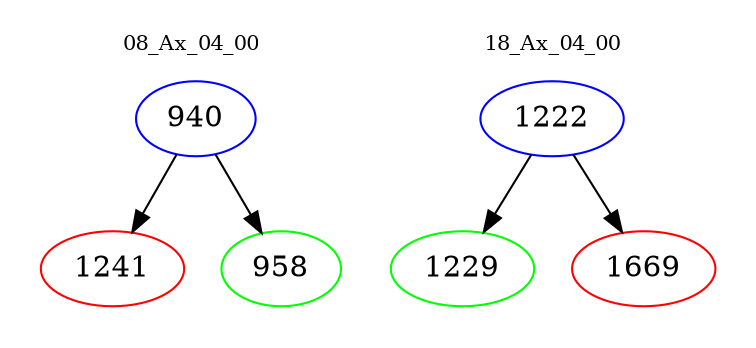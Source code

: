 digraph{
subgraph cluster_0 {
color = white
label = "08_Ax_04_00";
fontsize=10;
T0_940 [label="940", color="blue"]
T0_940 -> T0_1241 [color="black"]
T0_1241 [label="1241", color="red"]
T0_940 -> T0_958 [color="black"]
T0_958 [label="958", color="green"]
}
subgraph cluster_1 {
color = white
label = "18_Ax_04_00";
fontsize=10;
T1_1222 [label="1222", color="blue"]
T1_1222 -> T1_1229 [color="black"]
T1_1229 [label="1229", color="green"]
T1_1222 -> T1_1669 [color="black"]
T1_1669 [label="1669", color="red"]
}
}
